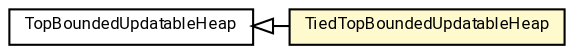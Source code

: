 #!/usr/local/bin/dot
#
# Class diagram 
# Generated by UMLGraph version R5_7_2-60-g0e99a6 (http://www.spinellis.gr/umlgraph/)
#

digraph G {
	graph [fontnames="svg"]
	edge [fontname="Roboto",fontsize=7,labelfontname="Roboto",labelfontsize=7,color="black"];
	node [fontname="Roboto",fontcolor="black",fontsize=8,shape=plaintext,margin=0,width=0,height=0];
	nodesep=0.15;
	ranksep=0.25;
	rankdir=LR;
	// de.lmu.ifi.dbs.elki.utilities.datastructures.heap.TiedTopBoundedUpdatableHeap<E>
	c10242247 [label=<<table title="de.lmu.ifi.dbs.elki.utilities.datastructures.heap.TiedTopBoundedUpdatableHeap" border="0" cellborder="1" cellspacing="0" cellpadding="2" bgcolor="lemonChiffon" href="TiedTopBoundedUpdatableHeap.html" target="_parent">
		<tr><td><table border="0" cellspacing="0" cellpadding="1">
		<tr><td align="center" balign="center"> <font face="Roboto">TiedTopBoundedUpdatableHeap</font> </td></tr>
		</table></td></tr>
		</table>>, URL="TiedTopBoundedUpdatableHeap.html"];
	// de.lmu.ifi.dbs.elki.utilities.datastructures.heap.TopBoundedUpdatableHeap<E>
	c10242252 [label=<<table title="de.lmu.ifi.dbs.elki.utilities.datastructures.heap.TopBoundedUpdatableHeap" border="0" cellborder="1" cellspacing="0" cellpadding="2" href="TopBoundedUpdatableHeap.html" target="_parent">
		<tr><td><table border="0" cellspacing="0" cellpadding="1">
		<tr><td align="center" balign="center"> <font face="Roboto">TopBoundedUpdatableHeap</font> </td></tr>
		</table></td></tr>
		</table>>, URL="TopBoundedUpdatableHeap.html"];
	// de.lmu.ifi.dbs.elki.utilities.datastructures.heap.TiedTopBoundedUpdatableHeap<E> extends de.lmu.ifi.dbs.elki.utilities.datastructures.heap.TopBoundedUpdatableHeap<E>
	c10242252 -> c10242247 [arrowtail=empty,dir=back,weight=10];
}

